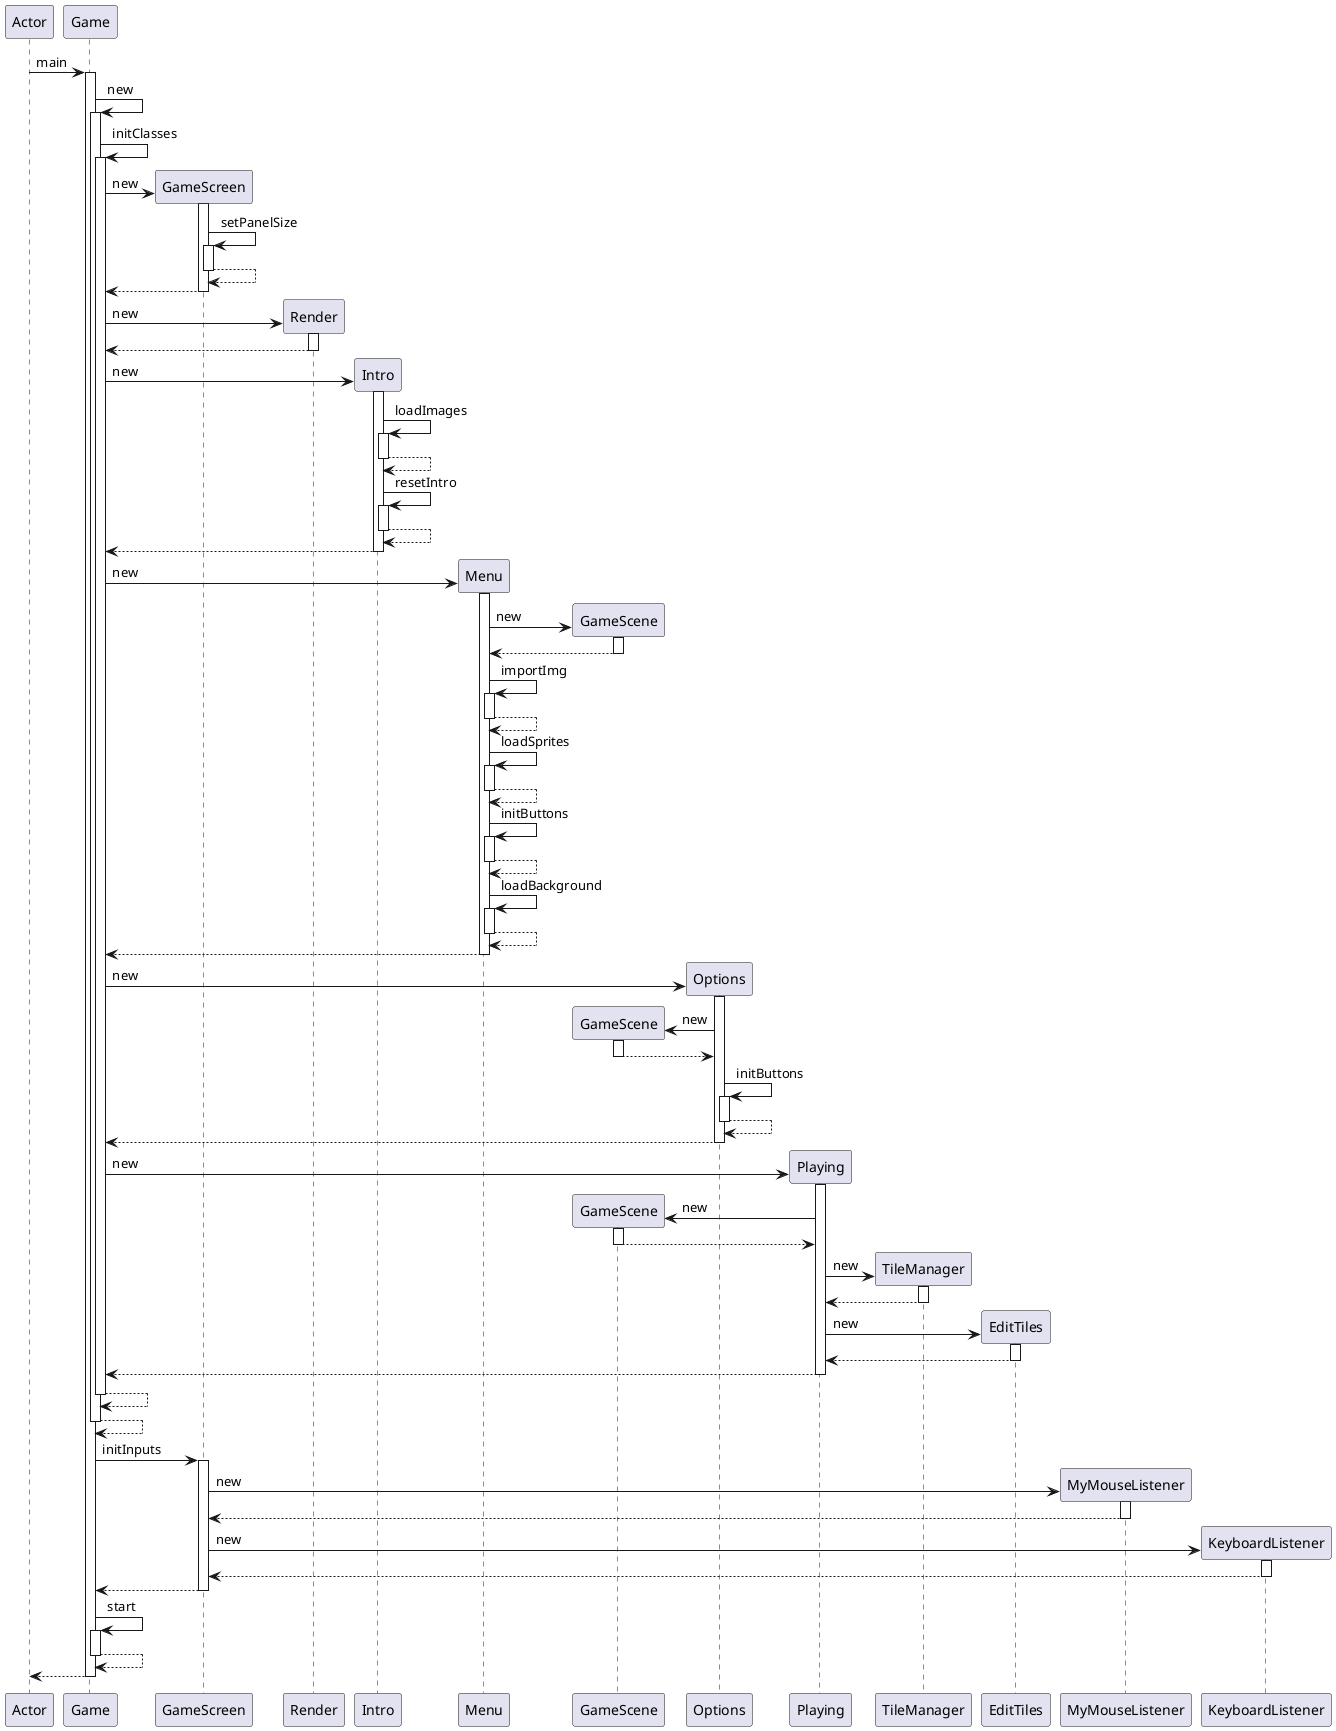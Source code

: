 @startuml
participant Actor
Actor -> Game : main
activate Game
Game -> Game : new
activate Game
Game -> Game : initClasses
activate Game
create GameScreen
Game -> GameScreen : new
activate GameScreen
GameScreen -> GameScreen : setPanelSize
activate GameScreen
GameScreen --> GameScreen
deactivate GameScreen
GameScreen --> Game
deactivate GameScreen
create Render
Game -> Render : new
activate Render
Render --> Game
deactivate Render
create Intro
Game -> Intro : new
activate Intro
Intro -> Intro : loadImages
activate Intro
Intro --> Intro
deactivate Intro
Intro -> Intro : resetIntro
activate Intro
Intro --> Intro
deactivate Intro
Intro --> Game
deactivate Intro
create Menu
Game -> Menu : new
activate Menu
create GameScene
Menu -> GameScene : new
activate GameScene
GameScene --> Menu
deactivate GameScene
Menu -> Menu : importImg
activate Menu
Menu --> Menu
deactivate Menu
Menu -> Menu : loadSprites
activate Menu
Menu --> Menu
deactivate Menu
Menu -> Menu : initButtons
activate Menu
Menu --> Menu
deactivate Menu
Menu -> Menu : loadBackground
activate Menu
Menu --> Menu
deactivate Menu
Menu --> Game
deactivate Menu
create Options
Game -> Options : new
activate Options
create GameScene
Options -> GameScene : new
activate GameScene
GameScene --> Options
deactivate GameScene
Options -> Options : initButtons
activate Options
Options --> Options
deactivate Options
Options --> Game
deactivate Options
create Playing
Game -> Playing : new
activate Playing
create GameScene
Playing -> GameScene : new
activate GameScene
GameScene --> Playing
deactivate GameScene
create TileManager
Playing -> TileManager : new
activate TileManager
TileManager --> Playing
deactivate TileManager
create EditTiles
Playing -> EditTiles : new
activate EditTiles
EditTiles --> Playing
deactivate EditTiles
Playing --> Game
deactivate Playing
Game --> Game
deactivate Game
Game --> Game
deactivate Game
Game -> GameScreen : initInputs
activate GameScreen
create MyMouseListener
GameScreen -> MyMouseListener : new
activate MyMouseListener
MyMouseListener --> GameScreen
deactivate MyMouseListener
create KeyboardListener
GameScreen -> KeyboardListener : new
activate KeyboardListener
KeyboardListener --> GameScreen
deactivate KeyboardListener
GameScreen --> Game
deactivate GameScreen
Game -> Game : start
activate Game
Game --> Game
deactivate Game
return
@enduml